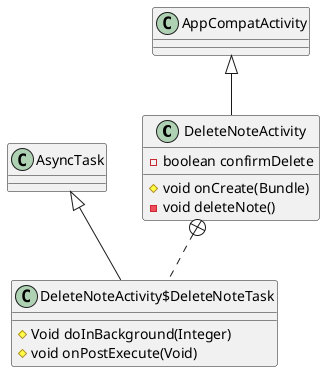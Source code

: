 @startuml
class DeleteNoteActivity {
- boolean confirmDelete
# void onCreate(Bundle)
- void deleteNote()
}


class DeleteNoteActivity$DeleteNoteTask {
# Void doInBackground(Integer)
# void onPostExecute(Void)
}



AppCompatActivity <|-- DeleteNoteActivity
DeleteNoteActivity +.. DeleteNoteActivity$DeleteNoteTask
AsyncTask <|-- DeleteNoteActivity$DeleteNoteTask
@enduml